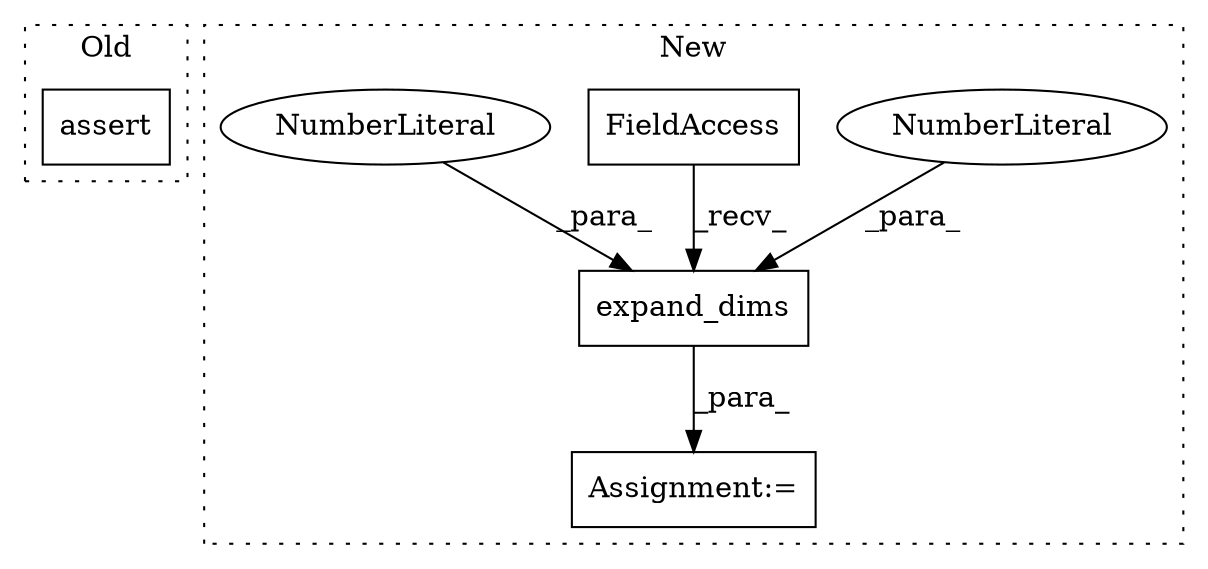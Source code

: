 digraph G {
subgraph cluster0 {
1 [label="assert" a="6" s="16858" l="7" shape="box"];
label = "Old";
style="dotted";
}
subgraph cluster1 {
2 [label="expand_dims" a="32" s="16864,16885" l="12,1" shape="box"];
3 [label="Assignment:=" a="7" s="16833" l="1" shape="box"];
4 [label="NumberLiteral" a="34" s="16884" l="1" shape="ellipse"];
5 [label="FieldAccess" a="22" s="16834" l="9" shape="box"];
6 [label="NumberLiteral" a="34" s="16882" l="1" shape="ellipse"];
label = "New";
style="dotted";
}
2 -> 3 [label="_para_"];
4 -> 2 [label="_para_"];
5 -> 2 [label="_recv_"];
6 -> 2 [label="_para_"];
}